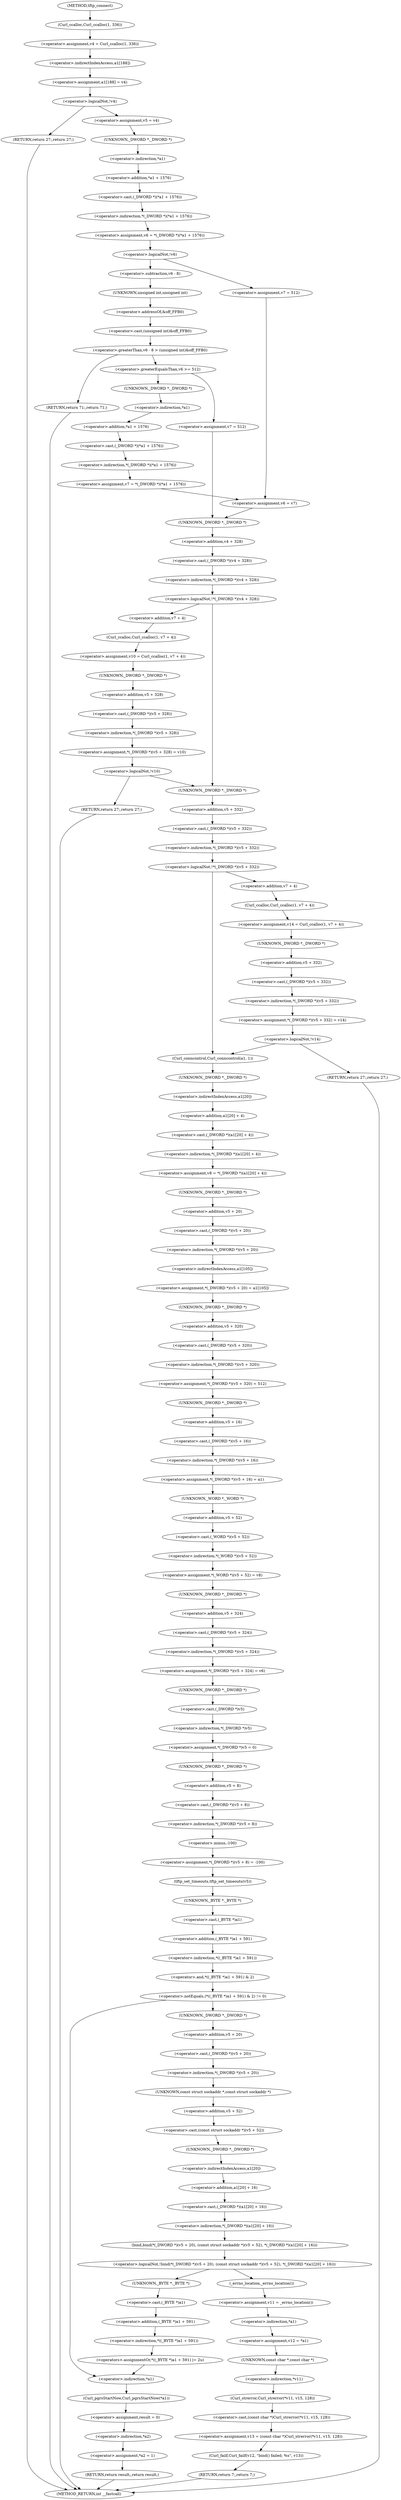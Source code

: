 digraph tftp_connect {  
"1000129" [label = "(<operator>.assignment,v4 = Curl_ccalloc(1, 336))" ]
"1000131" [label = "(Curl_ccalloc,Curl_ccalloc(1, 336))" ]
"1000134" [label = "(<operator>.assignment,a1[188] = v4)" ]
"1000135" [label = "(<operator>.indirectIndexAccess,a1[188])" ]
"1000140" [label = "(<operator>.logicalNot,!v4)" ]
"1000142" [label = "(RETURN,return 27;,return 27;)" ]
"1000144" [label = "(<operator>.assignment,v5 = v4)" ]
"1000147" [label = "(<operator>.assignment,v6 = *(_DWORD *)(*a1 + 1576))" ]
"1000149" [label = "(<operator>.indirection,*(_DWORD *)(*a1 + 1576))" ]
"1000150" [label = "(<operator>.cast,(_DWORD *)(*a1 + 1576))" ]
"1000151" [label = "(UNKNOWN,_DWORD *,_DWORD *)" ]
"1000152" [label = "(<operator>.addition,*a1 + 1576)" ]
"1000153" [label = "(<operator>.indirection,*a1)" ]
"1000157" [label = "(<operator>.logicalNot,!v6)" ]
"1000160" [label = "(<operator>.assignment,v7 = 512)" ]
"1000164" [label = "(<operator>.assignment,v6 = v7)" ]
"1000169" [label = "(<operator>.greaterThan,v6 - 8 > (unsigned int)&off_FFB0)" ]
"1000170" [label = "(<operator>.subtraction,v6 - 8)" ]
"1000173" [label = "(<operator>.cast,(unsigned int)&off_FFB0)" ]
"1000174" [label = "(UNKNOWN,unsigned int,unsigned int)" ]
"1000175" [label = "(<operator>.addressOf,&off_FFB0)" ]
"1000177" [label = "(RETURN,return 71;,return 71;)" ]
"1000180" [label = "(<operator>.greaterEqualsThan,v6 >= 512)" ]
"1000184" [label = "(<operator>.assignment,v7 = *(_DWORD *)(*a1 + 1576))" ]
"1000186" [label = "(<operator>.indirection,*(_DWORD *)(*a1 + 1576))" ]
"1000187" [label = "(<operator>.cast,(_DWORD *)(*a1 + 1576))" ]
"1000188" [label = "(UNKNOWN,_DWORD *,_DWORD *)" ]
"1000189" [label = "(<operator>.addition,*a1 + 1576)" ]
"1000190" [label = "(<operator>.indirection,*a1)" ]
"1000194" [label = "(<operator>.assignment,v7 = 512)" ]
"1000199" [label = "(<operator>.logicalNot,!*(_DWORD *)(v4 + 328))" ]
"1000200" [label = "(<operator>.indirection,*(_DWORD *)(v4 + 328))" ]
"1000201" [label = "(<operator>.cast,(_DWORD *)(v4 + 328))" ]
"1000202" [label = "(UNKNOWN,_DWORD *,_DWORD *)" ]
"1000203" [label = "(<operator>.addition,v4 + 328)" ]
"1000207" [label = "(<operator>.assignment,v10 = Curl_ccalloc(1, v7 + 4))" ]
"1000209" [label = "(Curl_ccalloc,Curl_ccalloc(1, v7 + 4))" ]
"1000211" [label = "(<operator>.addition,v7 + 4)" ]
"1000214" [label = "(<operator>.assignment,*(_DWORD *)(v5 + 328) = v10)" ]
"1000215" [label = "(<operator>.indirection,*(_DWORD *)(v5 + 328))" ]
"1000216" [label = "(<operator>.cast,(_DWORD *)(v5 + 328))" ]
"1000217" [label = "(UNKNOWN,_DWORD *,_DWORD *)" ]
"1000218" [label = "(<operator>.addition,v5 + 328)" ]
"1000223" [label = "(<operator>.logicalNot,!v10)" ]
"1000225" [label = "(RETURN,return 27;,return 27;)" ]
"1000228" [label = "(<operator>.logicalNot,!*(_DWORD *)(v5 + 332))" ]
"1000229" [label = "(<operator>.indirection,*(_DWORD *)(v5 + 332))" ]
"1000230" [label = "(<operator>.cast,(_DWORD *)(v5 + 332))" ]
"1000231" [label = "(UNKNOWN,_DWORD *,_DWORD *)" ]
"1000232" [label = "(<operator>.addition,v5 + 332)" ]
"1000236" [label = "(<operator>.assignment,v14 = Curl_ccalloc(1, v7 + 4))" ]
"1000238" [label = "(Curl_ccalloc,Curl_ccalloc(1, v7 + 4))" ]
"1000240" [label = "(<operator>.addition,v7 + 4)" ]
"1000243" [label = "(<operator>.assignment,*(_DWORD *)(v5 + 332) = v14)" ]
"1000244" [label = "(<operator>.indirection,*(_DWORD *)(v5 + 332))" ]
"1000245" [label = "(<operator>.cast,(_DWORD *)(v5 + 332))" ]
"1000246" [label = "(UNKNOWN,_DWORD *,_DWORD *)" ]
"1000247" [label = "(<operator>.addition,v5 + 332)" ]
"1000252" [label = "(<operator>.logicalNot,!v14)" ]
"1000254" [label = "(RETURN,return 27;,return 27;)" ]
"1000256" [label = "(Curl_conncontrol,Curl_conncontrol(a1, 1))" ]
"1000259" [label = "(<operator>.assignment,v8 = *(_DWORD *)(a1[20] + 4))" ]
"1000261" [label = "(<operator>.indirection,*(_DWORD *)(a1[20] + 4))" ]
"1000262" [label = "(<operator>.cast,(_DWORD *)(a1[20] + 4))" ]
"1000263" [label = "(UNKNOWN,_DWORD *,_DWORD *)" ]
"1000264" [label = "(<operator>.addition,a1[20] + 4)" ]
"1000265" [label = "(<operator>.indirectIndexAccess,a1[20])" ]
"1000269" [label = "(<operator>.assignment,*(_DWORD *)(v5 + 20) = a1[105])" ]
"1000270" [label = "(<operator>.indirection,*(_DWORD *)(v5 + 20))" ]
"1000271" [label = "(<operator>.cast,(_DWORD *)(v5 + 20))" ]
"1000272" [label = "(UNKNOWN,_DWORD *,_DWORD *)" ]
"1000273" [label = "(<operator>.addition,v5 + 20)" ]
"1000276" [label = "(<operator>.indirectIndexAccess,a1[105])" ]
"1000279" [label = "(<operator>.assignment,*(_DWORD *)(v5 + 320) = 512)" ]
"1000280" [label = "(<operator>.indirection,*(_DWORD *)(v5 + 320))" ]
"1000281" [label = "(<operator>.cast,(_DWORD *)(v5 + 320))" ]
"1000282" [label = "(UNKNOWN,_DWORD *,_DWORD *)" ]
"1000283" [label = "(<operator>.addition,v5 + 320)" ]
"1000287" [label = "(<operator>.assignment,*(_DWORD *)(v5 + 16) = a1)" ]
"1000288" [label = "(<operator>.indirection,*(_DWORD *)(v5 + 16))" ]
"1000289" [label = "(<operator>.cast,(_DWORD *)(v5 + 16))" ]
"1000290" [label = "(UNKNOWN,_DWORD *,_DWORD *)" ]
"1000291" [label = "(<operator>.addition,v5 + 16)" ]
"1000295" [label = "(<operator>.assignment,*(_WORD *)(v5 + 52) = v8)" ]
"1000296" [label = "(<operator>.indirection,*(_WORD *)(v5 + 52))" ]
"1000297" [label = "(<operator>.cast,(_WORD *)(v5 + 52))" ]
"1000298" [label = "(UNKNOWN,_WORD *,_WORD *)" ]
"1000299" [label = "(<operator>.addition,v5 + 52)" ]
"1000303" [label = "(<operator>.assignment,*(_DWORD *)(v5 + 324) = v6)" ]
"1000304" [label = "(<operator>.indirection,*(_DWORD *)(v5 + 324))" ]
"1000305" [label = "(<operator>.cast,(_DWORD *)(v5 + 324))" ]
"1000306" [label = "(UNKNOWN,_DWORD *,_DWORD *)" ]
"1000307" [label = "(<operator>.addition,v5 + 324)" ]
"1000311" [label = "(<operator>.assignment,*(_DWORD *)v5 = 0)" ]
"1000312" [label = "(<operator>.indirection,*(_DWORD *)v5)" ]
"1000313" [label = "(<operator>.cast,(_DWORD *)v5)" ]
"1000314" [label = "(UNKNOWN,_DWORD *,_DWORD *)" ]
"1000317" [label = "(<operator>.assignment,*(_DWORD *)(v5 + 8) = -100)" ]
"1000318" [label = "(<operator>.indirection,*(_DWORD *)(v5 + 8))" ]
"1000319" [label = "(<operator>.cast,(_DWORD *)(v5 + 8))" ]
"1000320" [label = "(UNKNOWN,_DWORD *,_DWORD *)" ]
"1000321" [label = "(<operator>.addition,v5 + 8)" ]
"1000324" [label = "(<operator>.minus,-100)" ]
"1000326" [label = "(tftp_set_timeouts,tftp_set_timeouts(v5))" ]
"1000329" [label = "(<operator>.notEquals,(*((_BYTE *)a1 + 591) & 2) != 0)" ]
"1000330" [label = "(<operator>.and,*((_BYTE *)a1 + 591) & 2)" ]
"1000331" [label = "(<operator>.indirection,*((_BYTE *)a1 + 591))" ]
"1000332" [label = "(<operator>.addition,(_BYTE *)a1 + 591)" ]
"1000333" [label = "(<operator>.cast,(_BYTE *)a1)" ]
"1000334" [label = "(UNKNOWN,_BYTE *,_BYTE *)" ]
"1000341" [label = "(Curl_pgrsStartNow,Curl_pgrsStartNow(*a1))" ]
"1000342" [label = "(<operator>.indirection,*a1)" ]
"1000344" [label = "(<operator>.assignment,result = 0)" ]
"1000347" [label = "(<operator>.assignment,*a2 = 1)" ]
"1000348" [label = "(<operator>.indirection,*a2)" ]
"1000351" [label = "(RETURN,return result;,return result;)" ]
"1000354" [label = "(<operator>.logicalNot,!bind(*(_DWORD *)(v5 + 20), (const struct sockaddr *)(v5 + 52), *(_DWORD *)(a1[20] + 16)))" ]
"1000355" [label = "(bind,bind(*(_DWORD *)(v5 + 20), (const struct sockaddr *)(v5 + 52), *(_DWORD *)(a1[20] + 16)))" ]
"1000356" [label = "(<operator>.indirection,*(_DWORD *)(v5 + 20))" ]
"1000357" [label = "(<operator>.cast,(_DWORD *)(v5 + 20))" ]
"1000358" [label = "(UNKNOWN,_DWORD *,_DWORD *)" ]
"1000359" [label = "(<operator>.addition,v5 + 20)" ]
"1000362" [label = "(<operator>.cast,(const struct sockaddr *)(v5 + 52))" ]
"1000363" [label = "(UNKNOWN,const struct sockaddr *,const struct sockaddr *)" ]
"1000364" [label = "(<operator>.addition,v5 + 52)" ]
"1000367" [label = "(<operator>.indirection,*(_DWORD *)(a1[20] + 16))" ]
"1000368" [label = "(<operator>.cast,(_DWORD *)(a1[20] + 16))" ]
"1000369" [label = "(UNKNOWN,_DWORD *,_DWORD *)" ]
"1000370" [label = "(<operator>.addition,a1[20] + 16)" ]
"1000371" [label = "(<operator>.indirectIndexAccess,a1[20])" ]
"1000376" [label = "(<operators>.assignmentOr,*((_BYTE *)a1 + 591) |= 2u)" ]
"1000377" [label = "(<operator>.indirection,*((_BYTE *)a1 + 591))" ]
"1000378" [label = "(<operator>.addition,(_BYTE *)a1 + 591)" ]
"1000379" [label = "(<operator>.cast,(_BYTE *)a1)" ]
"1000380" [label = "(UNKNOWN,_BYTE *,_BYTE *)" ]
"1000385" [label = "(<operator>.assignment,v11 = _errno_location())" ]
"1000387" [label = "(_errno_location,_errno_location())" ]
"1000388" [label = "(<operator>.assignment,v12 = *a1)" ]
"1000390" [label = "(<operator>.indirection,*a1)" ]
"1000392" [label = "(<operator>.assignment,v13 = (const char *)Curl_strerror(*v11, v15, 128))" ]
"1000394" [label = "(<operator>.cast,(const char *)Curl_strerror(*v11, v15, 128))" ]
"1000395" [label = "(UNKNOWN,const char *,const char *)" ]
"1000396" [label = "(Curl_strerror,Curl_strerror(*v11, v15, 128))" ]
"1000397" [label = "(<operator>.indirection,*v11)" ]
"1000401" [label = "(Curl_failf,Curl_failf(v12, \"bind() failed; %s\", v13))" ]
"1000405" [label = "(RETURN,return 7;,return 7;)" ]
"1000113" [label = "(METHOD,tftp_connect)" ]
"1000407" [label = "(METHOD_RETURN,int __fastcall)" ]
  "1000129" -> "1000135" 
  "1000131" -> "1000129" 
  "1000134" -> "1000140" 
  "1000135" -> "1000134" 
  "1000140" -> "1000142" 
  "1000140" -> "1000144" 
  "1000142" -> "1000407" 
  "1000144" -> "1000151" 
  "1000147" -> "1000157" 
  "1000149" -> "1000147" 
  "1000150" -> "1000149" 
  "1000151" -> "1000153" 
  "1000152" -> "1000150" 
  "1000153" -> "1000152" 
  "1000157" -> "1000160" 
  "1000157" -> "1000170" 
  "1000160" -> "1000164" 
  "1000164" -> "1000202" 
  "1000169" -> "1000177" 
  "1000169" -> "1000180" 
  "1000170" -> "1000174" 
  "1000173" -> "1000169" 
  "1000174" -> "1000175" 
  "1000175" -> "1000173" 
  "1000177" -> "1000407" 
  "1000180" -> "1000188" 
  "1000180" -> "1000194" 
  "1000184" -> "1000164" 
  "1000186" -> "1000184" 
  "1000187" -> "1000186" 
  "1000188" -> "1000190" 
  "1000189" -> "1000187" 
  "1000190" -> "1000189" 
  "1000194" -> "1000202" 
  "1000199" -> "1000231" 
  "1000199" -> "1000211" 
  "1000200" -> "1000199" 
  "1000201" -> "1000200" 
  "1000202" -> "1000203" 
  "1000203" -> "1000201" 
  "1000207" -> "1000217" 
  "1000209" -> "1000207" 
  "1000211" -> "1000209" 
  "1000214" -> "1000223" 
  "1000215" -> "1000214" 
  "1000216" -> "1000215" 
  "1000217" -> "1000218" 
  "1000218" -> "1000216" 
  "1000223" -> "1000231" 
  "1000223" -> "1000225" 
  "1000225" -> "1000407" 
  "1000228" -> "1000240" 
  "1000228" -> "1000256" 
  "1000229" -> "1000228" 
  "1000230" -> "1000229" 
  "1000231" -> "1000232" 
  "1000232" -> "1000230" 
  "1000236" -> "1000246" 
  "1000238" -> "1000236" 
  "1000240" -> "1000238" 
  "1000243" -> "1000252" 
  "1000244" -> "1000243" 
  "1000245" -> "1000244" 
  "1000246" -> "1000247" 
  "1000247" -> "1000245" 
  "1000252" -> "1000254" 
  "1000252" -> "1000256" 
  "1000254" -> "1000407" 
  "1000256" -> "1000263" 
  "1000259" -> "1000272" 
  "1000261" -> "1000259" 
  "1000262" -> "1000261" 
  "1000263" -> "1000265" 
  "1000264" -> "1000262" 
  "1000265" -> "1000264" 
  "1000269" -> "1000282" 
  "1000270" -> "1000276" 
  "1000271" -> "1000270" 
  "1000272" -> "1000273" 
  "1000273" -> "1000271" 
  "1000276" -> "1000269" 
  "1000279" -> "1000290" 
  "1000280" -> "1000279" 
  "1000281" -> "1000280" 
  "1000282" -> "1000283" 
  "1000283" -> "1000281" 
  "1000287" -> "1000298" 
  "1000288" -> "1000287" 
  "1000289" -> "1000288" 
  "1000290" -> "1000291" 
  "1000291" -> "1000289" 
  "1000295" -> "1000306" 
  "1000296" -> "1000295" 
  "1000297" -> "1000296" 
  "1000298" -> "1000299" 
  "1000299" -> "1000297" 
  "1000303" -> "1000314" 
  "1000304" -> "1000303" 
  "1000305" -> "1000304" 
  "1000306" -> "1000307" 
  "1000307" -> "1000305" 
  "1000311" -> "1000320" 
  "1000312" -> "1000311" 
  "1000313" -> "1000312" 
  "1000314" -> "1000313" 
  "1000317" -> "1000326" 
  "1000318" -> "1000324" 
  "1000319" -> "1000318" 
  "1000320" -> "1000321" 
  "1000321" -> "1000319" 
  "1000324" -> "1000317" 
  "1000326" -> "1000334" 
  "1000329" -> "1000358" 
  "1000329" -> "1000342" 
  "1000330" -> "1000329" 
  "1000331" -> "1000330" 
  "1000332" -> "1000331" 
  "1000333" -> "1000332" 
  "1000334" -> "1000333" 
  "1000341" -> "1000344" 
  "1000342" -> "1000341" 
  "1000344" -> "1000348" 
  "1000347" -> "1000351" 
  "1000348" -> "1000347" 
  "1000351" -> "1000407" 
  "1000354" -> "1000380" 
  "1000354" -> "1000387" 
  "1000355" -> "1000354" 
  "1000356" -> "1000363" 
  "1000357" -> "1000356" 
  "1000358" -> "1000359" 
  "1000359" -> "1000357" 
  "1000362" -> "1000369" 
  "1000363" -> "1000364" 
  "1000364" -> "1000362" 
  "1000367" -> "1000355" 
  "1000368" -> "1000367" 
  "1000369" -> "1000371" 
  "1000370" -> "1000368" 
  "1000371" -> "1000370" 
  "1000376" -> "1000342" 
  "1000377" -> "1000376" 
  "1000378" -> "1000377" 
  "1000379" -> "1000378" 
  "1000380" -> "1000379" 
  "1000385" -> "1000390" 
  "1000387" -> "1000385" 
  "1000388" -> "1000395" 
  "1000390" -> "1000388" 
  "1000392" -> "1000401" 
  "1000394" -> "1000392" 
  "1000395" -> "1000397" 
  "1000396" -> "1000394" 
  "1000397" -> "1000396" 
  "1000401" -> "1000405" 
  "1000405" -> "1000407" 
  "1000113" -> "1000131" 
}

